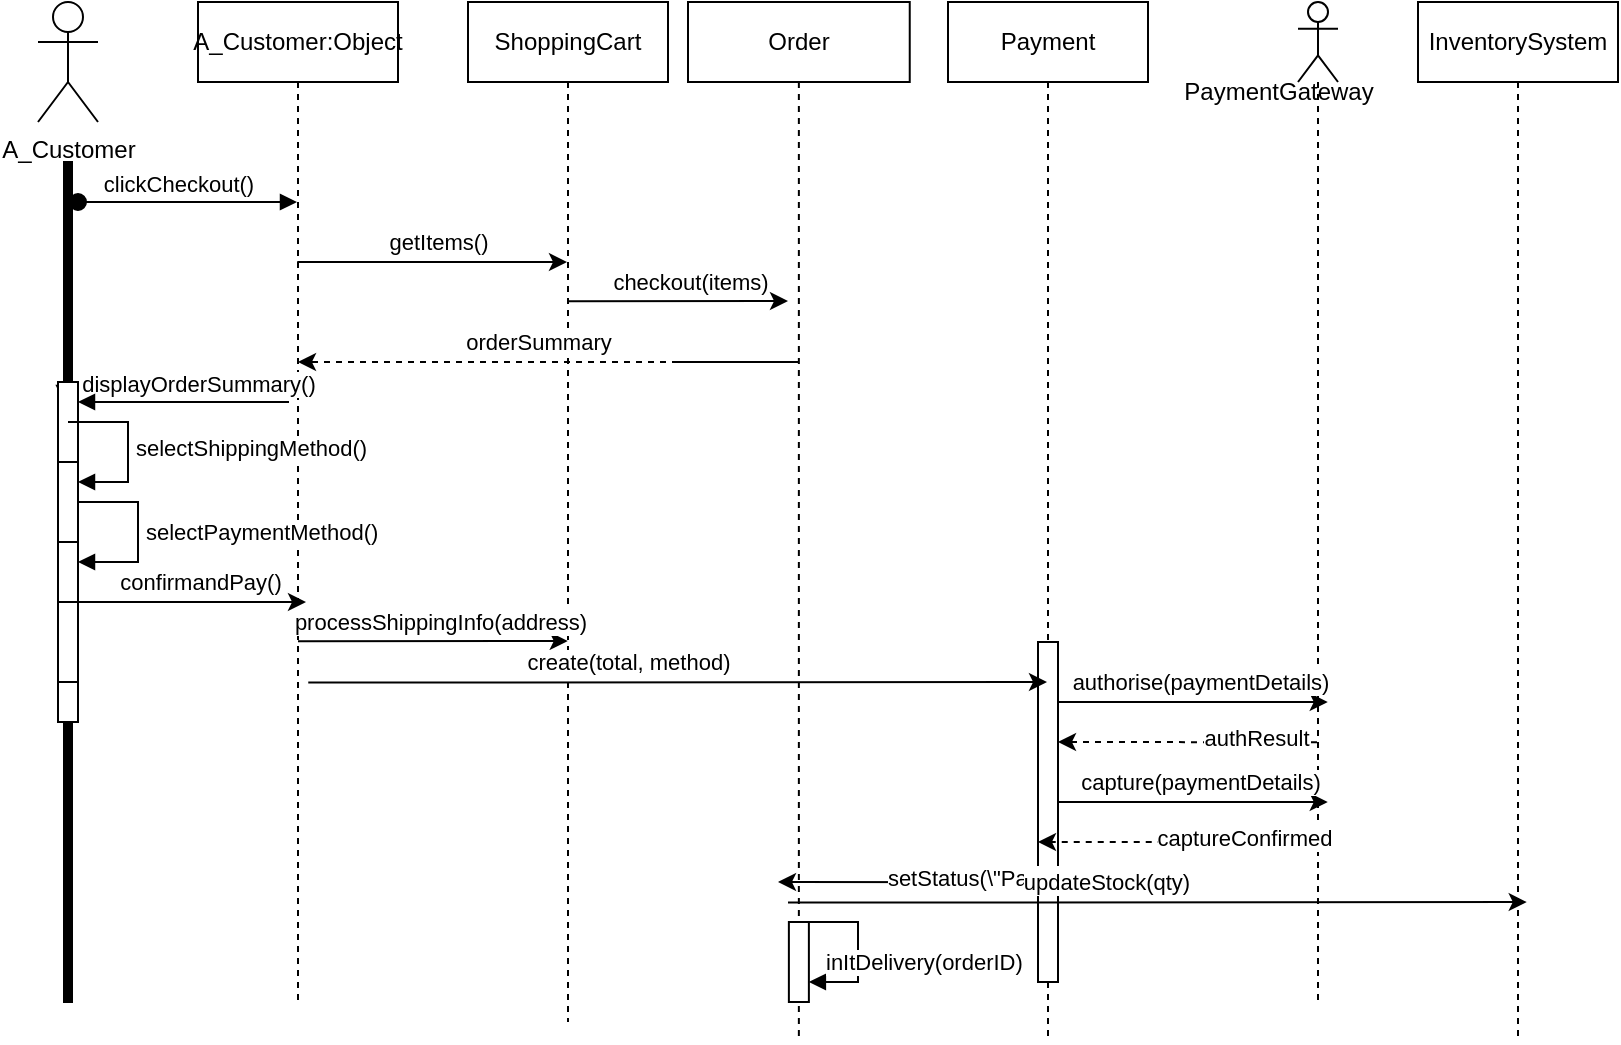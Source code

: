 <mxfile version="27.0.5">
  <diagram name="Page-1" id="2YBvvXClWsGukQMizWep">
    <mxGraphModel dx="823" dy="549" grid="1" gridSize="10" guides="1" tooltips="1" connect="1" arrows="1" fold="1" page="1" pageScale="1" pageWidth="850" pageHeight="1100" math="0" shadow="0">
      <root>
        <mxCell id="0" />
        <mxCell id="1" parent="0" />
        <mxCell id="kN1TvL-AGW_TWXCYKgNe-4" value="A_Customer" style="shape=umlActor;verticalLabelPosition=bottom;verticalAlign=top;html=1;" vertex="1" parent="1">
          <mxGeometry x="50" y="30" width="30" height="60" as="geometry" />
        </mxCell>
        <mxCell id="kN1TvL-AGW_TWXCYKgNe-6" value="" style="html=1;points=[[0,0,0,0,5],[0,1,0,0,-5],[1,0,0,0,5],[1,1,0,0,-5]];perimeter=orthogonalPerimeter;outlineConnect=0;targetShapes=umlLifeline;portConstraint=eastwest;newEdgeStyle={&quot;curved&quot;:0,&quot;rounded&quot;:0};fillColor=#000000;imageWidth=6;" vertex="1" parent="1">
          <mxGeometry x="63" y="110" width="4" height="420" as="geometry" />
        </mxCell>
        <mxCell id="kN1TvL-AGW_TWXCYKgNe-8" value="clickCheckout()" style="html=1;verticalAlign=bottom;startArrow=oval;startFill=1;endArrow=block;startSize=8;curved=0;rounded=0;" edge="1" parent="1">
          <mxGeometry x="-0.087" width="60" relative="1" as="geometry">
            <mxPoint x="70" y="130" as="sourcePoint" />
            <mxPoint x="179.5" y="130" as="targetPoint" />
            <mxPoint as="offset" />
          </mxGeometry>
        </mxCell>
        <mxCell id="kN1TvL-AGW_TWXCYKgNe-25" value="" style="edgeStyle=elbowEdgeStyle;rounded=0;orthogonalLoop=1;jettySize=auto;html=1;elbow=vertical;curved=0;" edge="1" parent="1">
          <mxGeometry relative="1" as="geometry">
            <mxPoint x="179.63" y="159.996" as="sourcePoint" />
            <mxPoint x="314.5" y="159.996" as="targetPoint" />
          </mxGeometry>
        </mxCell>
        <mxCell id="kN1TvL-AGW_TWXCYKgNe-26" value="getItems()" style="edgeLabel;html=1;align=center;verticalAlign=middle;resizable=0;points=[];" vertex="1" connectable="0" parent="kN1TvL-AGW_TWXCYKgNe-25">
          <mxGeometry x="-0.239" y="4" relative="1" as="geometry">
            <mxPoint x="19" y="-6" as="offset" />
          </mxGeometry>
        </mxCell>
        <mxCell id="kN1TvL-AGW_TWXCYKgNe-13" value="A_Customer:Object" style="shape=umlLifeline;perimeter=lifelinePerimeter;whiteSpace=wrap;html=1;container=0;dropTarget=0;collapsible=0;recursiveResize=0;outlineConnect=0;portConstraint=eastwest;newEdgeStyle={&quot;edgeStyle&quot;:&quot;elbowEdgeStyle&quot;,&quot;elbow&quot;:&quot;vertical&quot;,&quot;curved&quot;:0,&quot;rounded&quot;:0};" vertex="1" parent="1">
          <mxGeometry x="130" y="30" width="100" height="500" as="geometry" />
        </mxCell>
        <mxCell id="kN1TvL-AGW_TWXCYKgNe-14" value="displayOrderSummary()" style="html=1;verticalAlign=bottom;endArrow=block;curved=0;rounded=0;" edge="1" parent="1" source="kN1TvL-AGW_TWXCYKgNe-51">
          <mxGeometry x="1" y="67" width="80" relative="1" as="geometry">
            <mxPoint x="175.5" y="230" as="sourcePoint" />
            <mxPoint x="63" y="230" as="targetPoint" />
            <mxPoint as="offset" />
          </mxGeometry>
        </mxCell>
        <mxCell id="kN1TvL-AGW_TWXCYKgNe-18" value="ShoppingCart" style="shape=umlLifeline;perimeter=lifelinePerimeter;whiteSpace=wrap;html=1;container=0;dropTarget=0;collapsible=0;recursiveResize=0;outlineConnect=0;portConstraint=eastwest;newEdgeStyle={&quot;edgeStyle&quot;:&quot;elbowEdgeStyle&quot;,&quot;elbow&quot;:&quot;vertical&quot;,&quot;curved&quot;:0,&quot;rounded&quot;:0};" vertex="1" parent="1">
          <mxGeometry x="265" y="30" width="100" height="510" as="geometry" />
        </mxCell>
        <mxCell id="kN1TvL-AGW_TWXCYKgNe-19" value="Order" style="shape=umlLifeline;perimeter=lifelinePerimeter;whiteSpace=wrap;html=1;container=0;dropTarget=0;collapsible=0;recursiveResize=0;outlineConnect=0;portConstraint=eastwest;newEdgeStyle={&quot;edgeStyle&quot;:&quot;elbowEdgeStyle&quot;,&quot;elbow&quot;:&quot;vertical&quot;,&quot;curved&quot;:0,&quot;rounded&quot;:0};" vertex="1" parent="1">
          <mxGeometry x="375" y="30" width="110.87" height="520" as="geometry" />
        </mxCell>
        <mxCell id="kN1TvL-AGW_TWXCYKgNe-66" value="" style="html=1;points=[[0,0,0,0,5],[0,1,0,0,-5],[1,0,0,0,5],[1,1,0,0,-5]];perimeter=orthogonalPerimeter;outlineConnect=0;targetShapes=umlLifeline;portConstraint=eastwest;newEdgeStyle={&quot;curved&quot;:0,&quot;rounded&quot;:0};" vertex="1" parent="kN1TvL-AGW_TWXCYKgNe-19">
          <mxGeometry x="50.44" y="460" width="10" height="40" as="geometry" />
        </mxCell>
        <mxCell id="kN1TvL-AGW_TWXCYKgNe-67" value="inItDelivery(orderID)" style="html=1;align=left;spacingLeft=2;endArrow=block;rounded=0;edgeStyle=orthogonalEdgeStyle;curved=0;rounded=0;" edge="1" target="kN1TvL-AGW_TWXCYKgNe-66" parent="kN1TvL-AGW_TWXCYKgNe-19">
          <mxGeometry x="0.892" y="-10" relative="1" as="geometry">
            <mxPoint x="55" y="460" as="sourcePoint" />
            <Array as="points">
              <mxPoint x="85" y="490" />
            </Array>
            <mxPoint as="offset" />
          </mxGeometry>
        </mxCell>
        <mxCell id="kN1TvL-AGW_TWXCYKgNe-20" value="Payment" style="shape=umlLifeline;perimeter=lifelinePerimeter;whiteSpace=wrap;html=1;container=0;dropTarget=0;collapsible=0;recursiveResize=0;outlineConnect=0;portConstraint=eastwest;newEdgeStyle={&quot;edgeStyle&quot;:&quot;elbowEdgeStyle&quot;,&quot;elbow&quot;:&quot;vertical&quot;,&quot;curved&quot;:0,&quot;rounded&quot;:0};" vertex="1" parent="1">
          <mxGeometry x="505" y="30" width="100" height="520" as="geometry" />
        </mxCell>
        <mxCell id="kN1TvL-AGW_TWXCYKgNe-36" value="&lt;span style=&quot;color: rgba(0, 0, 0, 0); font-family: monospace; font-size: 0px; text-align: start;&quot;&gt;%3CmxGraphModel%3E%3Croot%3E%3CmxCell%20id%3D%220%22%2F%3E%3CmxCell%20id%3D%221%22%20parent%3D%220%22%2F%3E%3CmxCell%20id%3D%222%22%20value%3D%22ShoppingCart%22%20style%3D%22shape%3DumlLifeline%3Bperimeter%3DlifelinePerimeter%3BwhiteSpace%3Dwrap%3Bhtml%3D1%3Bcontainer%3D0%3BdropTarget%3D0%3Bcollapsible%3D0%3BrecursiveResize%3D0%3BoutlineConnect%3D0%3BportConstraint%3Deastwest%3BnewEdgeStyle%3D%7B%26quot%3BedgeStyle%26quot%3B%3A%26quot%3BelbowEdgeStyle%26quot%3B%2C%26quot%3Belbow%26quot%3B%3A%26quot%3Bvertical%26quot%3B%2C%26quot%3Bcurved%26quot%3B%3A0%2C%26quot%3Brounded%26quot%3B%3A0%7D%3B%22%20vertex%3D%221%22%20parent%3D%221%22%3E%3CmxGeometry%20x%3D%22265%22%20y%3D%2230%22%20width%3D%22100%22%20height%3D%22440%22%20as%3D%22geometry%22%2F%3E%3C%2FmxCell%3E%3CmxCell%20id%3D%223%22%20value%3D%22%22%20style%3D%22html%3D1%3Bpoints%3D%5B%5D%3Bperimeter%3DorthogonalPerimeter%3BoutlineConnect%3D0%3BtargetShapes%3DumlLifeline%3BportConstraint%3Deastwest%3BnewEdgeStyle%3D%7B%26quot%3BedgeStyle%26quot%3B%3A%26quot%3BelbowEdgeStyle%26quot%3B%2C%26quot%3Belbow%26quot%3B%3A%26quot%3Bvertical%26quot%3B%2C%26quot%3Bcurved%26quot%3B%3A0%2C%26quot%3Brounded%26quot%3B%3A0%7D%3B%22%20vertex%3D%221%22%20parent%3D%222%22%3E%3CmxGeometry%20x%3D%2245%22%20y%3D%22110%22%20width%3D%2210%22%20height%3D%22170%22%20as%3D%22geometry%22%2F%3E%3C%2FmxCell%3E%3C%2Froot%3E%3C%2FmxGraphModel%3E&lt;/span&gt;&lt;span style=&quot;color: rgba(0, 0, 0, 0); font-family: monospace; font-size: 0px; text-align: start;&quot;&gt;%3CmxGraphModel%3E%3Croot%3E%3CmxCell%20id%3D%220%22%2F%3E%3CmxCell%20id%3D%221%22%20parent%3D%220%22%2F%3E%3CmxCell%20id%3D%222%22%20value%3D%22ShoppingCart%22%20style%3D%22shape%3DumlLifeline%3Bperimeter%3DlifelinePerimeter%3BwhiteSpace%3Dwrap%3Bhtml%3D1%3Bcontainer%3D0%3BdropTarget%3D0%3Bcollapsible%3D0%3BrecursiveResize%3D0%3BoutlineConnect%3D0%3BportConstraint%3Deastwest%3BnewEdgeStyle%3D%7B%26quot%3BedgeStyle%26quot%3B%3A%26quot%3BelbowEdgeStyle%26quot%3B%2C%26quot%3Belbow%26quot%3B%3A%26quot%3Bvertical%26quot%3B%2C%26quot%3Bcurved%26quot%3B%3A0%2C%26quot%3Brounded%26quot%3B%3A0%7D%3B%22%20vertex%3D%221%22%20parent%3D%221%22%3E%3CmxGeometry%20x%3D%22265%22%20y%3D%2230%22%20width%3D%22100%22%20height%3D%22440%22%20as%3D%22geometry%22%2F%3E%3C%2FmxCell%3E%3CmxCell%20id%3D%223%22%20value%3D%22%22%20style%3D%22html%3D1%3Bpoints%3D%5B%5D%3Bperimeter%3DorthogonalPerimeter%3BoutlineConnect%3D0%3BtargetShapes%3DumlLifeline%3BportConstraint%3Deastwest%3BnewEdgeStyle%3D%7B%26quot%3BedgeStyle%26quot%3B%3A%26quot%3BelbowEdgeStyle%26quot%3B%2C%26quot%3Belbow%26quot%3B%3A%26quot%3Bvertical%26quot%3B%2C%26quot%3Bcurved%26quot%3B%3A0%2C%26quot%3Brounded%26quot%3B%3A0%7D%3B%22%20vertex%3D%221%22%20parent%3D%222%22%3E%3CmxGeometry%20x%3D%2245%22%20y%3D%22110%22%20width%3D%2210%22%20height%3D%22170%22%20as%3D%22geometry%22%2F%3E%3C%2FmxCell%3E%3C%2Froot%3E%3C%2FmxGraphModel%3E&lt;/span&gt;" style="html=1;points=[];perimeter=orthogonalPerimeter;outlineConnect=0;targetShapes=umlLifeline;portConstraint=eastwest;newEdgeStyle={&quot;edgeStyle&quot;:&quot;elbowEdgeStyle&quot;,&quot;elbow&quot;:&quot;vertical&quot;,&quot;curved&quot;:0,&quot;rounded&quot;:0};" vertex="1" parent="kN1TvL-AGW_TWXCYKgNe-20">
          <mxGeometry x="45" y="320" width="10" height="170" as="geometry" />
        </mxCell>
        <mxCell id="kN1TvL-AGW_TWXCYKgNe-23" value="" style="shape=umlLifeline;perimeter=lifelinePerimeter;whiteSpace=wrap;html=1;container=1;dropTarget=0;collapsible=0;recursiveResize=0;outlineConnect=0;portConstraint=eastwest;newEdgeStyle={&quot;curved&quot;:0,&quot;rounded&quot;:0};participant=umlActor;" vertex="1" parent="1">
          <mxGeometry x="680" y="30" width="20" height="500" as="geometry" />
        </mxCell>
        <mxCell id="kN1TvL-AGW_TWXCYKgNe-24" value="PaymentGateway" style="text;html=1;align=center;verticalAlign=middle;resizable=0;points=[];autosize=1;strokeColor=none;fillColor=none;" vertex="1" parent="1">
          <mxGeometry x="610" y="60" width="120" height="30" as="geometry" />
        </mxCell>
        <mxCell id="kN1TvL-AGW_TWXCYKgNe-27" value="" style="edgeStyle=elbowEdgeStyle;rounded=0;orthogonalLoop=1;jettySize=auto;html=1;elbow=vertical;curved=0;" edge="1" parent="1">
          <mxGeometry relative="1" as="geometry">
            <mxPoint x="315.0" y="179.566" as="sourcePoint" />
            <mxPoint x="425" y="179.57" as="targetPoint" />
          </mxGeometry>
        </mxCell>
        <mxCell id="kN1TvL-AGW_TWXCYKgNe-28" value="checkout(items)" style="edgeLabel;html=1;align=center;verticalAlign=middle;resizable=0;points=[];" vertex="1" connectable="0" parent="kN1TvL-AGW_TWXCYKgNe-27">
          <mxGeometry x="-0.239" y="4" relative="1" as="geometry">
            <mxPoint x="19" y="-6" as="offset" />
          </mxGeometry>
        </mxCell>
        <mxCell id="kN1TvL-AGW_TWXCYKgNe-29" value="" style="edgeStyle=elbowEdgeStyle;rounded=0;orthogonalLoop=1;jettySize=auto;html=1;elbow=vertical;curved=0;dashed=1;" edge="1" parent="1" target="kN1TvL-AGW_TWXCYKgNe-13">
          <mxGeometry relative="1" as="geometry">
            <mxPoint x="370" y="210" as="sourcePoint" />
            <mxPoint x="425" y="210.31" as="targetPoint" />
            <Array as="points">
              <mxPoint x="430" y="210" />
            </Array>
          </mxGeometry>
        </mxCell>
        <mxCell id="kN1TvL-AGW_TWXCYKgNe-30" value="orderSummary" style="edgeLabel;html=1;align=center;verticalAlign=middle;resizable=0;points=[];" vertex="1" connectable="0" parent="kN1TvL-AGW_TWXCYKgNe-29">
          <mxGeometry x="-0.239" y="4" relative="1" as="geometry">
            <mxPoint x="-72" y="-14" as="offset" />
          </mxGeometry>
        </mxCell>
        <mxCell id="kN1TvL-AGW_TWXCYKgNe-31" value="" style="edgeStyle=elbowEdgeStyle;rounded=0;orthogonalLoop=1;jettySize=auto;html=1;elbow=vertical;curved=0;" edge="1" parent="1">
          <mxGeometry relative="1" as="geometry">
            <mxPoint x="180.0" y="349.566" as="sourcePoint" />
            <mxPoint x="314.87" y="349.566" as="targetPoint" />
          </mxGeometry>
        </mxCell>
        <mxCell id="kN1TvL-AGW_TWXCYKgNe-32" value="processShippingInfo(address)" style="edgeLabel;html=1;align=center;verticalAlign=middle;resizable=0;points=[];" vertex="1" connectable="0" parent="kN1TvL-AGW_TWXCYKgNe-31">
          <mxGeometry x="-0.239" y="4" relative="1" as="geometry">
            <mxPoint x="19" y="-6" as="offset" />
          </mxGeometry>
        </mxCell>
        <mxCell id="kN1TvL-AGW_TWXCYKgNe-37" value="" style="edgeStyle=elbowEdgeStyle;rounded=0;orthogonalLoop=1;jettySize=auto;html=1;elbow=vertical;curved=0;" edge="1" parent="1">
          <mxGeometry relative="1" as="geometry">
            <mxPoint x="185.13" y="370.296" as="sourcePoint" />
            <mxPoint x="554.5" y="369.996" as="targetPoint" />
          </mxGeometry>
        </mxCell>
        <mxCell id="kN1TvL-AGW_TWXCYKgNe-38" value="create(total, method)" style="edgeLabel;html=1;align=center;verticalAlign=middle;resizable=0;points=[];" vertex="1" connectable="0" parent="kN1TvL-AGW_TWXCYKgNe-37">
          <mxGeometry x="-0.239" y="4" relative="1" as="geometry">
            <mxPoint x="19" y="-6" as="offset" />
          </mxGeometry>
        </mxCell>
        <mxCell id="kN1TvL-AGW_TWXCYKgNe-39" value="" style="edgeStyle=elbowEdgeStyle;rounded=0;orthogonalLoop=1;jettySize=auto;html=1;elbow=vertical;curved=0;" edge="1" parent="1">
          <mxGeometry relative="1" as="geometry">
            <mxPoint x="560.0" y="379.996" as="sourcePoint" />
            <mxPoint x="694.87" y="379.996" as="targetPoint" />
          </mxGeometry>
        </mxCell>
        <mxCell id="kN1TvL-AGW_TWXCYKgNe-40" value="authorise(paymentDetails)" style="edgeLabel;html=1;align=center;verticalAlign=middle;resizable=0;points=[];" vertex="1" connectable="0" parent="kN1TvL-AGW_TWXCYKgNe-39">
          <mxGeometry x="-0.239" y="4" relative="1" as="geometry">
            <mxPoint x="19" y="-6" as="offset" />
          </mxGeometry>
        </mxCell>
        <mxCell id="kN1TvL-AGW_TWXCYKgNe-41" value="" style="edgeStyle=elbowEdgeStyle;rounded=0;orthogonalLoop=1;jettySize=auto;html=1;elbow=vertical;curved=0;dashed=1;" edge="1" parent="1">
          <mxGeometry relative="1" as="geometry">
            <mxPoint x="689.5" y="400.13" as="sourcePoint" />
            <mxPoint x="560" y="400" as="targetPoint" />
          </mxGeometry>
        </mxCell>
        <mxCell id="kN1TvL-AGW_TWXCYKgNe-42" value="authResult" style="edgeLabel;html=1;align=center;verticalAlign=middle;resizable=0;points=[];" vertex="1" connectable="0" parent="kN1TvL-AGW_TWXCYKgNe-41">
          <mxGeometry x="-0.239" y="4" relative="1" as="geometry">
            <mxPoint x="19" y="-6" as="offset" />
          </mxGeometry>
        </mxCell>
        <mxCell id="kN1TvL-AGW_TWXCYKgNe-43" value="" style="edgeStyle=elbowEdgeStyle;rounded=0;orthogonalLoop=1;jettySize=auto;html=1;elbow=horizontal;curved=0;" edge="1" parent="1">
          <mxGeometry relative="1" as="geometry">
            <mxPoint x="560.0" y="429.996" as="sourcePoint" />
            <mxPoint x="694.87" y="429.996" as="targetPoint" />
          </mxGeometry>
        </mxCell>
        <mxCell id="kN1TvL-AGW_TWXCYKgNe-44" value="capture(paymentDetails)" style="edgeLabel;html=1;align=center;verticalAlign=middle;resizable=0;points=[];" vertex="1" connectable="0" parent="kN1TvL-AGW_TWXCYKgNe-43">
          <mxGeometry x="-0.239" y="4" relative="1" as="geometry">
            <mxPoint x="19" y="-6" as="offset" />
          </mxGeometry>
        </mxCell>
        <mxCell id="kN1TvL-AGW_TWXCYKgNe-47" value="" style="edgeStyle=elbowEdgeStyle;rounded=0;orthogonalLoop=1;jettySize=auto;html=1;elbow=horizontal;curved=0;dashed=1;" edge="1" parent="1">
          <mxGeometry relative="1" as="geometry">
            <mxPoint x="684.87" y="450" as="sourcePoint" />
            <mxPoint x="550.0" y="450" as="targetPoint" />
            <Array as="points">
              <mxPoint x="665.37" y="450" />
            </Array>
          </mxGeometry>
        </mxCell>
        <mxCell id="kN1TvL-AGW_TWXCYKgNe-48" value="captureConfirmed" style="edgeLabel;html=1;align=center;verticalAlign=middle;resizable=0;points=[];" vertex="1" connectable="0" parent="kN1TvL-AGW_TWXCYKgNe-47">
          <mxGeometry x="-0.239" y="4" relative="1" as="geometry">
            <mxPoint x="19" y="-6" as="offset" />
          </mxGeometry>
        </mxCell>
        <mxCell id="kN1TvL-AGW_TWXCYKgNe-49" value="" style="edgeStyle=elbowEdgeStyle;rounded=0;orthogonalLoop=1;jettySize=auto;html=1;elbow=vertical;curved=0;" edge="1" parent="1">
          <mxGeometry relative="1" as="geometry">
            <mxPoint x="549.5" y="470.13" as="sourcePoint" />
            <mxPoint x="420" y="470" as="targetPoint" />
          </mxGeometry>
        </mxCell>
        <mxCell id="kN1TvL-AGW_TWXCYKgNe-50" value="setStatus(\&quot;Paid\&quot;)" style="edgeLabel;html=1;align=center;verticalAlign=middle;resizable=0;points=[];" vertex="1" connectable="0" parent="kN1TvL-AGW_TWXCYKgNe-49">
          <mxGeometry x="-0.239" y="4" relative="1" as="geometry">
            <mxPoint x="19" y="-6" as="offset" />
          </mxGeometry>
        </mxCell>
        <mxCell id="kN1TvL-AGW_TWXCYKgNe-54" value="" style="html=1;verticalAlign=bottom;endArrow=block;curved=0;rounded=0;" edge="1" parent="1" target="kN1TvL-AGW_TWXCYKgNe-51">
          <mxGeometry x="-0.013" width="80" relative="1" as="geometry">
            <mxPoint x="175.5" y="230" as="sourcePoint" />
            <mxPoint x="63" y="230" as="targetPoint" />
            <mxPoint as="offset" />
          </mxGeometry>
        </mxCell>
        <mxCell id="kN1TvL-AGW_TWXCYKgNe-51" value="" style="html=1;points=[];perimeter=orthogonalPerimeter;outlineConnect=0;targetShapes=umlLifeline;portConstraint=eastwest;newEdgeStyle={&quot;edgeStyle&quot;:&quot;elbowEdgeStyle&quot;,&quot;elbow&quot;:&quot;vertical&quot;,&quot;curved&quot;:0,&quot;rounded&quot;:0};" vertex="1" parent="1">
          <mxGeometry x="60" y="220" width="10" height="170" as="geometry" />
        </mxCell>
        <mxCell id="kN1TvL-AGW_TWXCYKgNe-55" value="" style="html=1;points=[[0,0,0,0,5],[0,1,0,0,-5],[1,0,0,0,5],[1,1,0,0,-5]];perimeter=orthogonalPerimeter;outlineConnect=0;targetShapes=umlLifeline;portConstraint=eastwest;newEdgeStyle={&quot;curved&quot;:0,&quot;rounded&quot;:0};" vertex="1" parent="1">
          <mxGeometry x="60" y="260" width="10" height="40" as="geometry" />
        </mxCell>
        <mxCell id="kN1TvL-AGW_TWXCYKgNe-56" value="selectShippingMethod()" style="html=1;align=left;spacingLeft=2;endArrow=block;rounded=0;edgeStyle=orthogonalEdgeStyle;curved=0;rounded=0;" edge="1" target="kN1TvL-AGW_TWXCYKgNe-55" parent="1">
          <mxGeometry relative="1" as="geometry">
            <mxPoint x="65" y="240" as="sourcePoint" />
            <Array as="points">
              <mxPoint x="95" y="270" />
            </Array>
          </mxGeometry>
        </mxCell>
        <mxCell id="kN1TvL-AGW_TWXCYKgNe-57" value="" style="html=1;points=[[0,0,0,0,5],[0,1,0,0,-5],[1,0,0,0,5],[1,1,0,0,-5]];perimeter=orthogonalPerimeter;outlineConnect=0;targetShapes=umlLifeline;portConstraint=eastwest;newEdgeStyle={&quot;curved&quot;:0,&quot;rounded&quot;:0};" vertex="1" parent="1">
          <mxGeometry x="60" y="330" width="10" height="40" as="geometry" />
        </mxCell>
        <mxCell id="kN1TvL-AGW_TWXCYKgNe-59" value="selectPaymentMethod()" style="html=1;align=left;spacingLeft=2;endArrow=block;rounded=0;edgeStyle=orthogonalEdgeStyle;curved=0;rounded=0;" edge="1" parent="1" target="kN1TvL-AGW_TWXCYKgNe-51">
          <mxGeometry relative="1" as="geometry">
            <mxPoint x="70" y="280" as="sourcePoint" />
            <Array as="points">
              <mxPoint x="100" y="280" />
              <mxPoint x="100" y="310" />
            </Array>
            <mxPoint x="75" y="310" as="targetPoint" />
          </mxGeometry>
        </mxCell>
        <mxCell id="kN1TvL-AGW_TWXCYKgNe-60" value="" style="edgeStyle=elbowEdgeStyle;rounded=0;orthogonalLoop=1;jettySize=auto;html=1;elbow=vertical;curved=0;" edge="1" parent="1">
          <mxGeometry relative="1" as="geometry">
            <mxPoint x="67.0" y="329.996" as="sourcePoint" />
            <mxPoint x="184" y="330" as="targetPoint" />
          </mxGeometry>
        </mxCell>
        <mxCell id="kN1TvL-AGW_TWXCYKgNe-61" value="confirmandPay()" style="edgeLabel;html=1;align=center;verticalAlign=middle;resizable=0;points=[];" vertex="1" connectable="0" parent="kN1TvL-AGW_TWXCYKgNe-60">
          <mxGeometry x="-0.239" y="4" relative="1" as="geometry">
            <mxPoint x="19" y="-6" as="offset" />
          </mxGeometry>
        </mxCell>
        <mxCell id="kN1TvL-AGW_TWXCYKgNe-62" value="" style="edgeStyle=elbowEdgeStyle;rounded=0;orthogonalLoop=1;jettySize=auto;html=1;elbow=vertical;curved=0;" edge="1" parent="1">
          <mxGeometry relative="1" as="geometry">
            <mxPoint x="425.0" y="480.296" as="sourcePoint" />
            <mxPoint x="794.37" y="479.996" as="targetPoint" />
          </mxGeometry>
        </mxCell>
        <mxCell id="kN1TvL-AGW_TWXCYKgNe-63" value="updateStock(qty)" style="edgeLabel;html=1;align=center;verticalAlign=middle;resizable=0;points=[];" vertex="1" connectable="0" parent="kN1TvL-AGW_TWXCYKgNe-62">
          <mxGeometry x="-0.239" y="4" relative="1" as="geometry">
            <mxPoint x="19" y="-6" as="offset" />
          </mxGeometry>
        </mxCell>
        <mxCell id="kN1TvL-AGW_TWXCYKgNe-64" value="InventorySystem" style="shape=umlLifeline;perimeter=lifelinePerimeter;whiteSpace=wrap;html=1;container=0;dropTarget=0;collapsible=0;recursiveResize=0;outlineConnect=0;portConstraint=eastwest;newEdgeStyle={&quot;edgeStyle&quot;:&quot;elbowEdgeStyle&quot;,&quot;elbow&quot;:&quot;vertical&quot;,&quot;curved&quot;:0,&quot;rounded&quot;:0};" vertex="1" parent="1">
          <mxGeometry x="740" y="30" width="100" height="520" as="geometry" />
        </mxCell>
      </root>
    </mxGraphModel>
  </diagram>
</mxfile>
